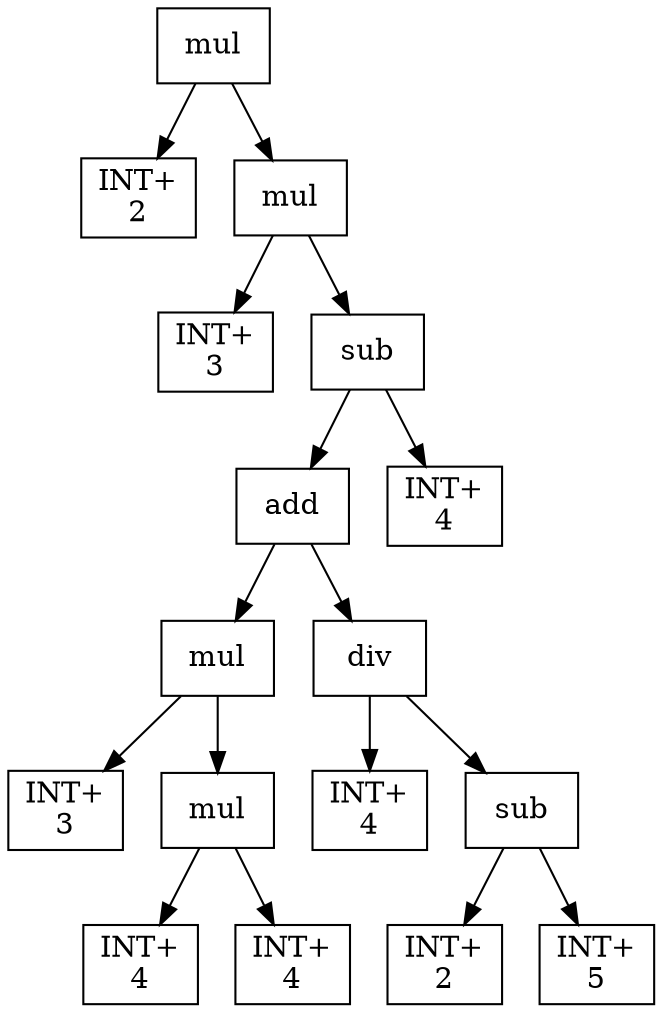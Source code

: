 digraph expr {
  node [shape=box];
  n1 [label="mul"];
  n2 [label="INT+\n2"];
  n3 [label="mul"];
  n4 [label="INT+\n3"];
  n5 [label="sub"];
  n6 [label="add"];
  n7 [label="mul"];
  n8 [label="INT+\n3"];
  n9 [label="mul"];
  n10 [label="INT+\n4"];
  n11 [label="INT+\n4"];
  n9 -> n10;
  n9 -> n11;
  n7 -> n8;
  n7 -> n9;
  n12 [label="div"];
  n13 [label="INT+\n4"];
  n14 [label="sub"];
  n15 [label="INT+\n2"];
  n16 [label="INT+\n5"];
  n14 -> n15;
  n14 -> n16;
  n12 -> n13;
  n12 -> n14;
  n6 -> n7;
  n6 -> n12;
  n17 [label="INT+\n4"];
  n5 -> n6;
  n5 -> n17;
  n3 -> n4;
  n3 -> n5;
  n1 -> n2;
  n1 -> n3;
}
